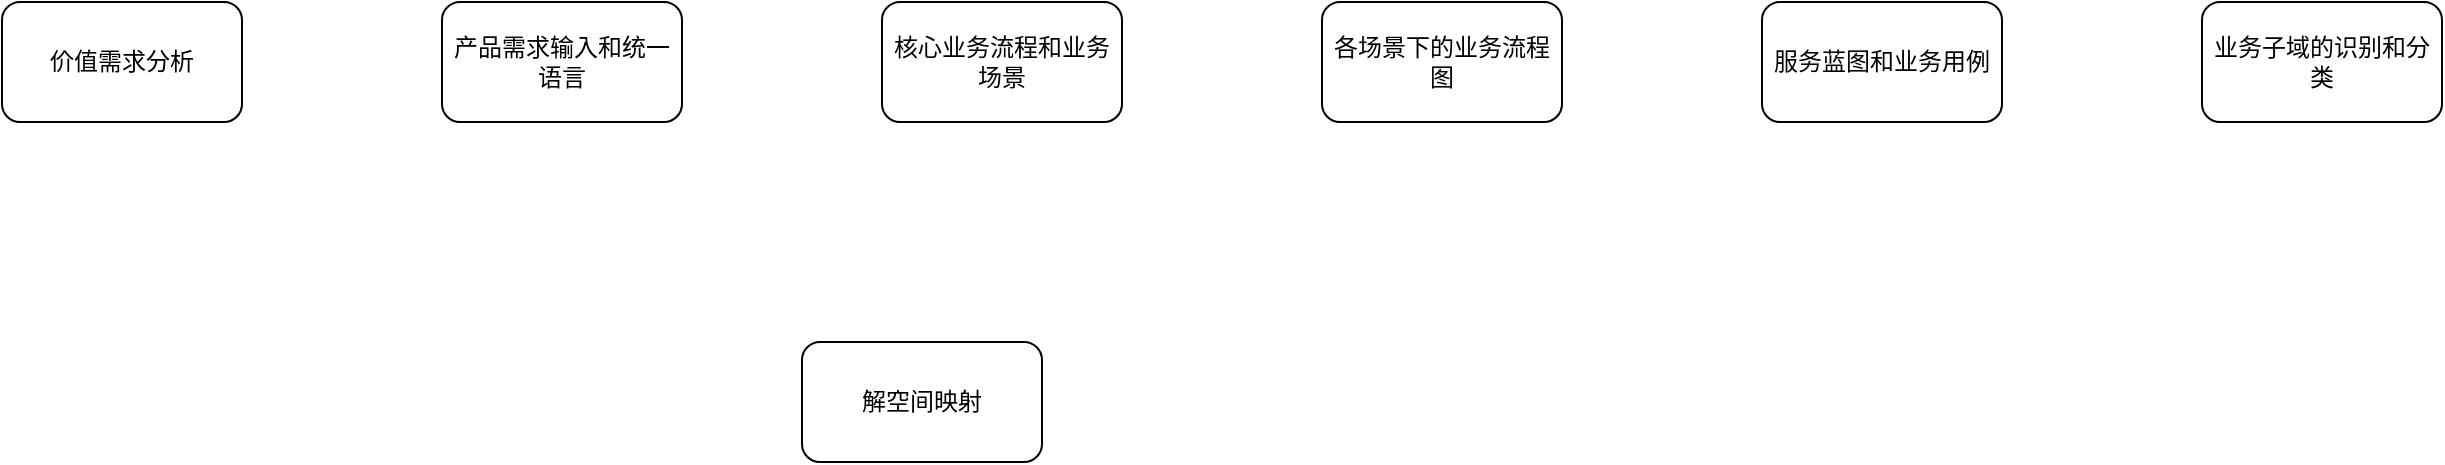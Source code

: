 <mxfile version="24.0.1" type="github">
  <diagram name="第 1 页" id="ucTD1p_uimW-5k4XuhUV">
    <mxGraphModel dx="3325" dy="761" grid="1" gridSize="10" guides="1" tooltips="1" connect="1" arrows="1" fold="1" page="1" pageScale="1" pageWidth="827" pageHeight="1169" math="0" shadow="0">
      <root>
        <mxCell id="0" />
        <mxCell id="1" parent="0" />
        <mxCell id="nVlB9J9zy38SJJber_sX-2" value="解空间映射" style="rounded=1;whiteSpace=wrap;html=1;" vertex="1" parent="1">
          <mxGeometry x="-770" y="540" width="120" height="60" as="geometry" />
        </mxCell>
        <mxCell id="nVlB9J9zy38SJJber_sX-3" value="价值需求分析" style="rounded=1;whiteSpace=wrap;html=1;" vertex="1" parent="1">
          <mxGeometry x="-1170" y="370" width="120" height="60" as="geometry" />
        </mxCell>
        <mxCell id="nVlB9J9zy38SJJber_sX-4" value="产品需求输入和统一语言" style="rounded=1;whiteSpace=wrap;html=1;" vertex="1" parent="1">
          <mxGeometry x="-950" y="370" width="120" height="60" as="geometry" />
        </mxCell>
        <mxCell id="nVlB9J9zy38SJJber_sX-5" value="核心业务流程和业务场景" style="rounded=1;whiteSpace=wrap;html=1;" vertex="1" parent="1">
          <mxGeometry x="-730" y="370" width="120" height="60" as="geometry" />
        </mxCell>
        <mxCell id="nVlB9J9zy38SJJber_sX-7" value="各场景下的业务流程图" style="rounded=1;whiteSpace=wrap;html=1;" vertex="1" parent="1">
          <mxGeometry x="-510" y="370" width="120" height="60" as="geometry" />
        </mxCell>
        <mxCell id="nVlB9J9zy38SJJber_sX-8" value="服务蓝图和业务用例" style="rounded=1;whiteSpace=wrap;html=1;" vertex="1" parent="1">
          <mxGeometry x="-290" y="370" width="120" height="60" as="geometry" />
        </mxCell>
        <mxCell id="nVlB9J9zy38SJJber_sX-9" value="业务子域的识别和分类" style="rounded=1;whiteSpace=wrap;html=1;" vertex="1" parent="1">
          <mxGeometry x="-70" y="370" width="120" height="60" as="geometry" />
        </mxCell>
      </root>
    </mxGraphModel>
  </diagram>
</mxfile>
